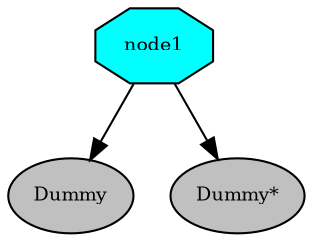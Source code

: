 digraph pastafarianism {
ordering=out;
graph [fontname="times-roman"];
node [fontname="times-roman"];
edge [fontname="times-roman"];
node1 [fillcolor=cyan, fontcolor=black, fontsize=9, label=node1, shape=octagon, style=filled];
Dummy [fillcolor=gray, fontcolor=black, fontsize=9, label=Dummy, shape=ellipse, style=filled];
node1 -> Dummy;
"Dummy*" [fillcolor=gray, fontcolor=black, fontsize=9, label="Dummy*", shape=ellipse, style=filled];
node1 -> "Dummy*";
}

